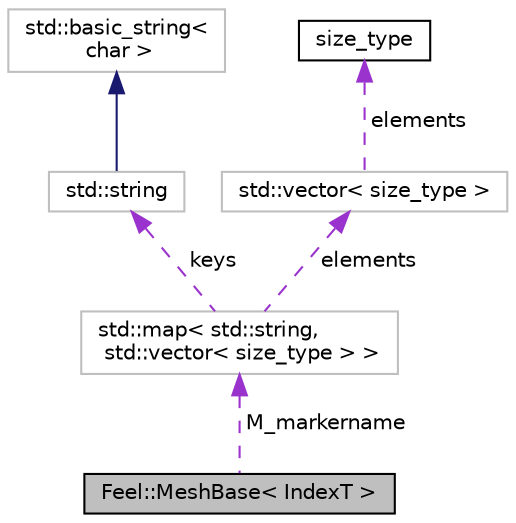 digraph "Feel::MeshBase&lt; IndexT &gt;"
{
 // LATEX_PDF_SIZE
  edge [fontname="Helvetica",fontsize="10",labelfontname="Helvetica",labelfontsize="10"];
  node [fontname="Helvetica",fontsize="10",shape=record];
  Node1 [label="Feel::MeshBase\< IndexT \>",height=0.2,width=0.4,color="black", fillcolor="grey75", style="filled", fontcolor="black",tooltip="base mesh class"];
  Node2 -> Node1 [dir="back",color="darkorchid3",fontsize="10",style="dashed",label=" M_markername" ,fontname="Helvetica"];
  Node2 [label="std::map\< std::string,\l std::vector\< size_type \> \>",height=0.2,width=0.4,color="grey75", fillcolor="white", style="filled",tooltip=" "];
  Node3 -> Node2 [dir="back",color="darkorchid3",fontsize="10",style="dashed",label=" keys" ,fontname="Helvetica"];
  Node3 [label="std::string",height=0.2,width=0.4,color="grey75", fillcolor="white", style="filled",tooltip="STL class."];
  Node4 -> Node3 [dir="back",color="midnightblue",fontsize="10",style="solid",fontname="Helvetica"];
  Node4 [label="std::basic_string\<\l char \>",height=0.2,width=0.4,color="grey75", fillcolor="white", style="filled",tooltip="STL class."];
  Node5 -> Node2 [dir="back",color="darkorchid3",fontsize="10",style="dashed",label=" elements" ,fontname="Helvetica"];
  Node5 [label="std::vector\< size_type \>",height=0.2,width=0.4,color="grey75", fillcolor="white", style="filled",tooltip=" "];
  Node6 -> Node5 [dir="back",color="darkorchid3",fontsize="10",style="dashed",label=" elements" ,fontname="Helvetica"];
  Node6 [label="size_type",height=0.2,width=0.4,color="black", fillcolor="white", style="filled",URL="$classsize__type.html",tooltip=" "];
}
